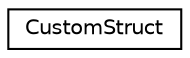 digraph "Иерархия классов. Графический вид."
{
 // LATEX_PDF_SIZE
  edge [fontname="Helvetica",fontsize="10",labelfontname="Helvetica",labelfontsize="10"];
  node [fontname="Helvetica",fontsize="10",shape=record];
  rankdir="LR";
  Node0 [label="CustomStruct",height=0.2,width=0.4,color="black", fillcolor="white", style="filled",URL="$structCustomStruct.html",tooltip=" "];
}
